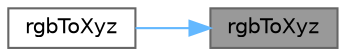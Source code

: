 digraph "rgbToXyz"
{
 // LATEX_PDF_SIZE
  bgcolor="transparent";
  edge [fontname=Helvetica,fontsize=10,labelfontname=Helvetica,labelfontsize=10];
  node [fontname=Helvetica,fontsize=10,shape=box,height=0.2,width=0.4];
  rankdir="RL";
  Node1 [id="Node000001",label="rgbToXyz",height=0.2,width=0.4,color="gray40", fillcolor="grey60", style="filled", fontcolor="black",tooltip=" "];
  Node1 -> Node2 [id="edge1_Node000001_Node000002",dir="back",color="steelblue1",style="solid",tooltip=" "];
  Node2 [id="Node000002",label="rgbToXyz",height=0.2,width=0.4,color="grey40", fillcolor="white", style="filled",URL="$namespaceFoam_1_1colourTools.html#afd80b8688bdb2132323d2c940d6d6966",tooltip=" "];
}

